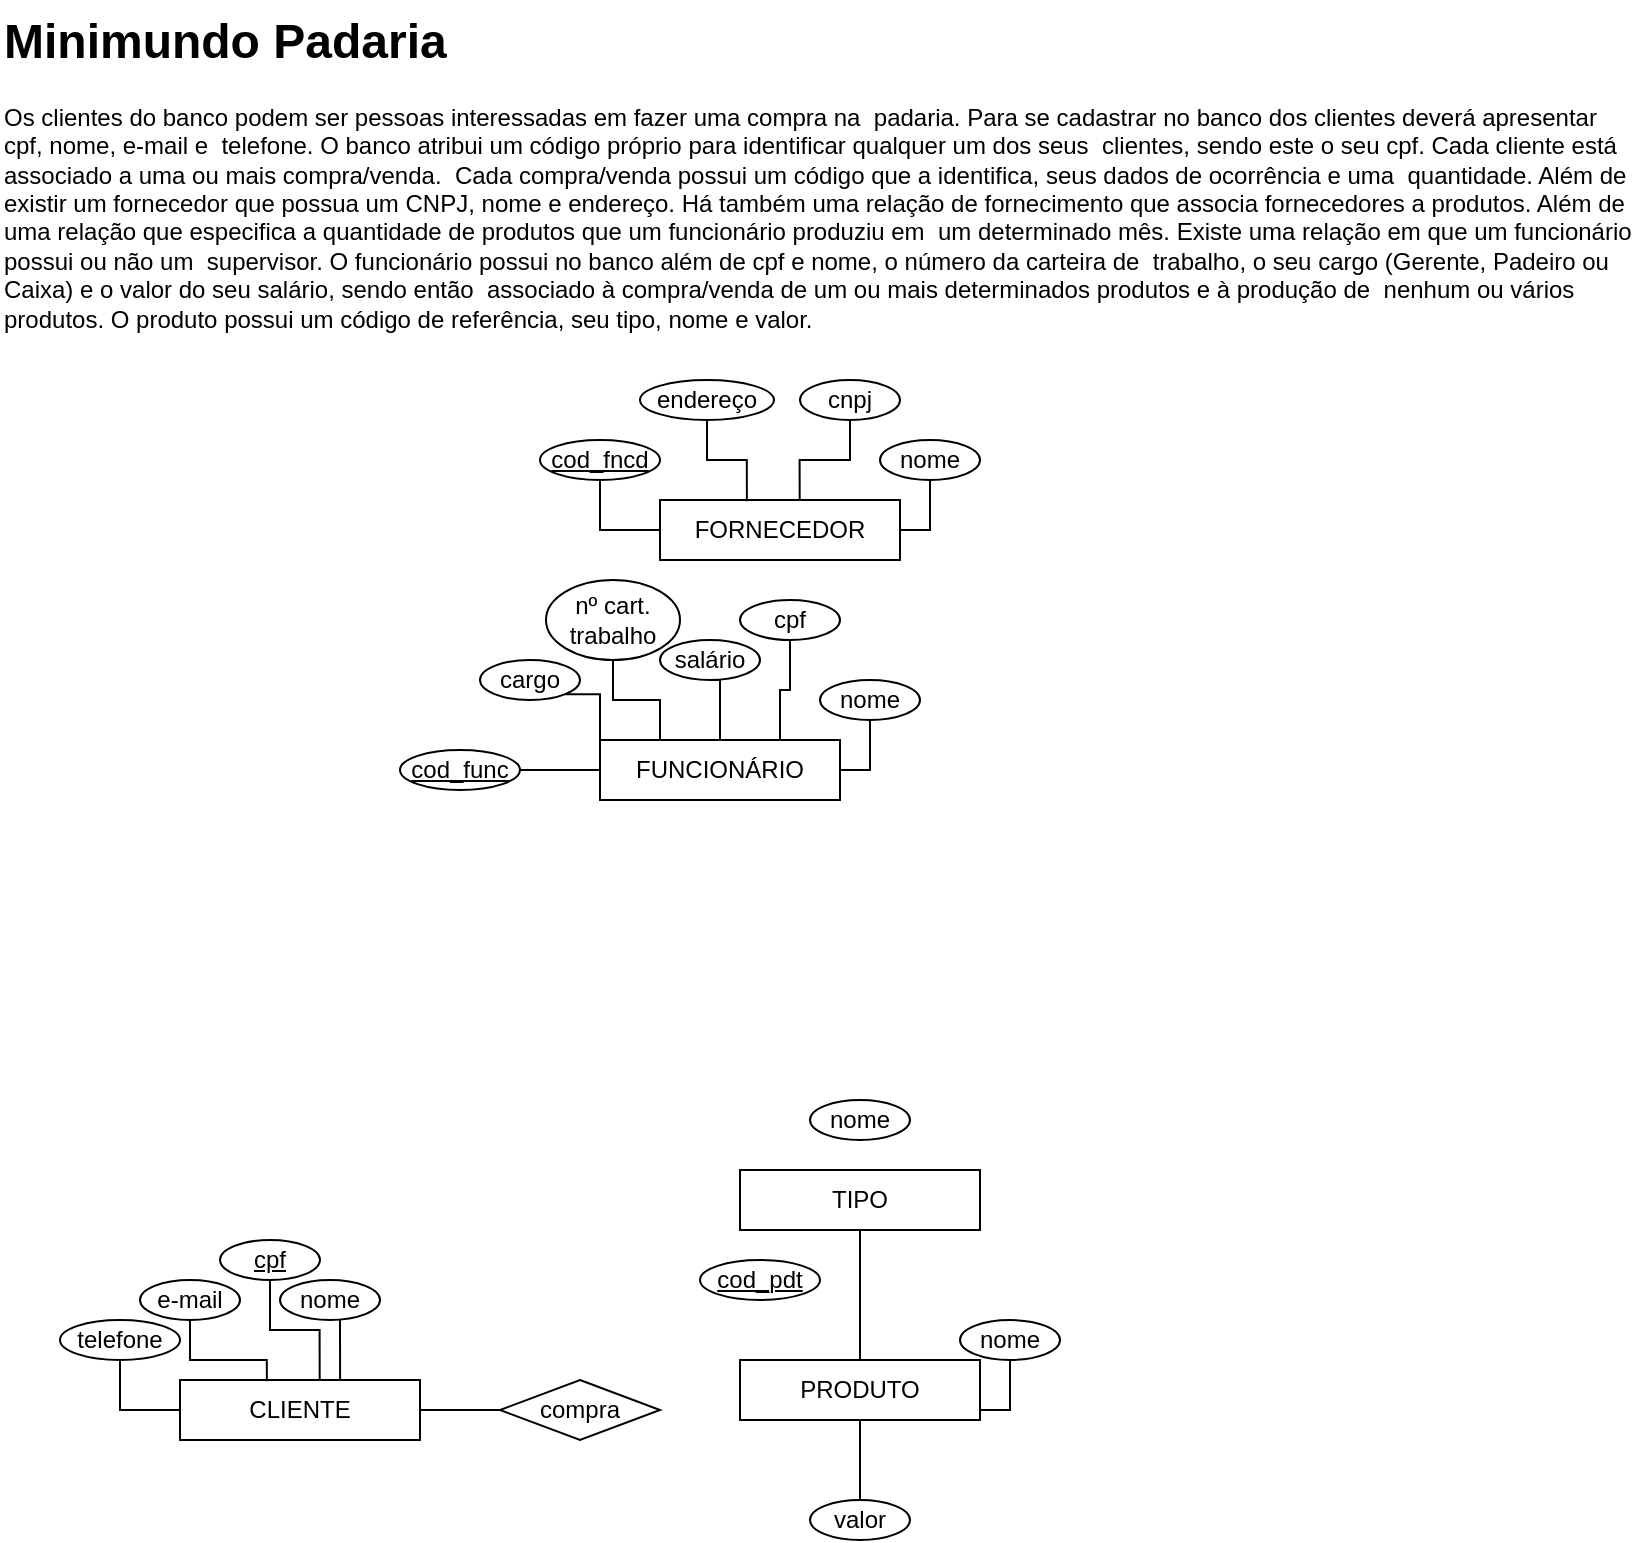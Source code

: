 <mxfile version="27.2.0">
  <diagram name="Página-1" id="KaieEYhAneBdvnFzcM9z">
    <mxGraphModel dx="1062" dy="570" grid="1" gridSize="10" guides="1" tooltips="1" connect="1" arrows="1" fold="1" page="1" pageScale="1" pageWidth="827" pageHeight="1169" math="0" shadow="0">
      <root>
        <mxCell id="0" />
        <mxCell id="1" parent="0" />
        <mxCell id="9pLMHtDcRqhob4lEy8aN-1" value="&lt;h1 style=&quot;margin-top: 0px;&quot;&gt;&lt;font style=&quot;vertical-align: inherit;&quot;&gt;&lt;font style=&quot;vertical-align: inherit;&quot;&gt;&lt;font style=&quot;vertical-align: inherit;&quot;&gt;&lt;font style=&quot;vertical-align: inherit;&quot;&gt;&lt;font style=&quot;vertical-align: inherit;&quot;&gt;&lt;font style=&quot;vertical-align: inherit;&quot;&gt;Minimundo Padaria&lt;/font&gt;&lt;/font&gt;&lt;/font&gt;&lt;/font&gt;&lt;/font&gt;&lt;/font&gt;&lt;/h1&gt;&lt;p&gt;&lt;font style=&quot;vertical-align: inherit;&quot;&gt;&lt;font style=&quot;vertical-align: inherit;&quot;&gt;&lt;font style=&quot;vertical-align: inherit;&quot;&gt;&lt;font style=&quot;vertical-align: inherit;&quot;&gt;&lt;font style=&quot;vertical-align: inherit;&quot;&gt;&lt;font style=&quot;vertical-align: inherit;&quot;&gt;Os clientes do banco podem ser pessoas interessadas em fazer uma compra na&amp;nbsp; &lt;/font&gt;&lt;/font&gt;&lt;/font&gt;&lt;/font&gt;&lt;font style=&quot;vertical-align: inherit;&quot;&gt;&lt;font style=&quot;vertical-align: inherit;&quot;&gt;&lt;font style=&quot;vertical-align: inherit;&quot;&gt;&lt;font style=&quot;vertical-align: inherit;&quot;&gt;padaria. Para se cadastrar no banco dos clientes deverá apresentar cpf, nome, e-mail e&amp;nbsp; &lt;/font&gt;&lt;/font&gt;&lt;/font&gt;&lt;/font&gt;&lt;font style=&quot;vertical-align: inherit;&quot;&gt;&lt;font style=&quot;vertical-align: inherit;&quot;&gt;&lt;font style=&quot;vertical-align: inherit;&quot;&gt;&lt;font style=&quot;vertical-align: inherit;&quot;&gt;telefone. O banco atribui um código próprio para identificar qualquer um dos seus&amp;nbsp; &lt;/font&gt;&lt;/font&gt;&lt;/font&gt;&lt;/font&gt;&lt;font style=&quot;vertical-align: inherit;&quot;&gt;&lt;font style=&quot;vertical-align: inherit;&quot;&gt;&lt;font style=&quot;vertical-align: inherit;&quot;&gt;&lt;font style=&quot;vertical-align: inherit;&quot;&gt;clientes, sendo este o seu cpf. Cada cliente está associado a uma ou mais compra/venda.&amp;nbsp; &lt;/font&gt;&lt;/font&gt;&lt;/font&gt;&lt;/font&gt;&lt;font style=&quot;vertical-align: inherit;&quot;&gt;&lt;font style=&quot;vertical-align: inherit;&quot;&gt;&lt;font style=&quot;vertical-align: inherit;&quot;&gt;&lt;font style=&quot;vertical-align: inherit;&quot;&gt;Cada compra/venda possui um código que a identifica, seus dados de ocorrência e uma&amp;nbsp; &lt;/font&gt;&lt;/font&gt;&lt;/font&gt;&lt;/font&gt;&lt;font style=&quot;vertical-align: inherit;&quot;&gt;&lt;font style=&quot;vertical-align: inherit;&quot;&gt;&lt;font style=&quot;vertical-align: inherit;&quot;&gt;&lt;font style=&quot;vertical-align: inherit;&quot;&gt;quantidade. Além de existir um fornecedor que possua um CNPJ, nome e endereço. Há também uma relação de fornecimento que associa fornecedores a produtos. Além de&amp;nbsp; &lt;/font&gt;&lt;/font&gt;&lt;/font&gt;&lt;/font&gt;&lt;font style=&quot;vertical-align: inherit;&quot;&gt;&lt;font style=&quot;vertical-align: inherit;&quot;&gt;&lt;font style=&quot;vertical-align: inherit;&quot;&gt;&lt;font style=&quot;vertical-align: inherit;&quot;&gt;uma relação que especifica a quantidade de produtos que um funcionário produziu em&amp;nbsp; &lt;/font&gt;&lt;/font&gt;&lt;/font&gt;&lt;/font&gt;&lt;font style=&quot;vertical-align: inherit;&quot;&gt;&lt;font style=&quot;vertical-align: inherit;&quot;&gt;&lt;font style=&quot;vertical-align: inherit;&quot;&gt;&lt;font style=&quot;vertical-align: inherit;&quot;&gt;um determinado mês. Existe uma relação em que um funcionário possui ou não um&amp;nbsp; &lt;/font&gt;&lt;/font&gt;&lt;/font&gt;&lt;/font&gt;&lt;font style=&quot;vertical-align: inherit;&quot;&gt;&lt;font style=&quot;vertical-align: inherit;&quot;&gt;&lt;font style=&quot;vertical-align: inherit;&quot;&gt;&lt;font style=&quot;vertical-align: inherit;&quot;&gt;supervisor. O funcionário possui no banco além de cpf e nome, o número da carteira de&amp;nbsp; &lt;/font&gt;&lt;/font&gt;&lt;/font&gt;&lt;/font&gt;&lt;font style=&quot;vertical-align: inherit;&quot;&gt;&lt;font style=&quot;vertical-align: inherit;&quot;&gt;&lt;font style=&quot;vertical-align: inherit;&quot;&gt;&lt;font style=&quot;vertical-align: inherit;&quot;&gt;trabalho, o seu cargo (Gerente, Padeiro ou Caixa) e o valor do seu salário, sendo então&amp;nbsp; &lt;/font&gt;&lt;/font&gt;&lt;/font&gt;&lt;/font&gt;&lt;font style=&quot;vertical-align: inherit;&quot;&gt;&lt;font style=&quot;vertical-align: inherit;&quot;&gt;&lt;font style=&quot;vertical-align: inherit;&quot;&gt;&lt;font style=&quot;vertical-align: inherit;&quot;&gt;associado à compra/venda de um ou mais determinados produtos e à produção de&amp;nbsp; &lt;/font&gt;&lt;/font&gt;&lt;/font&gt;&lt;/font&gt;&lt;font style=&quot;vertical-align: inherit;&quot;&gt;&lt;font style=&quot;vertical-align: inherit;&quot;&gt;&lt;font style=&quot;vertical-align: inherit;&quot;&gt;&lt;font style=&quot;vertical-align: inherit;&quot;&gt;nenhum ou vários produtos. O produto possui um código de referência, seu tipo, nome&amp;nbsp;&lt;/font&gt;&lt;/font&gt;&lt;/font&gt;&lt;/font&gt;&lt;font style=&quot;vertical-align: inherit;&quot;&gt;&lt;font style=&quot;vertical-align: inherit;&quot;&gt;&lt;font style=&quot;vertical-align: inherit;&quot;&gt;&lt;font style=&quot;vertical-align: inherit;&quot;&gt;e valor.&lt;/font&gt;&lt;/font&gt;&lt;/font&gt;&lt;/font&gt;&lt;/font&gt;&lt;/font&gt;&lt;/p&gt;" style="text;html=1;whiteSpace=wrap;overflow=hidden;rounded=0;" parent="1" vertex="1">
          <mxGeometry width="820" height="180" as="geometry" />
        </mxCell>
        <mxCell id="LkrAorh8IqJaZGIo29cx-1" value="&lt;font style=&quot;vertical-align: inherit;&quot;&gt;&lt;font style=&quot;vertical-align: inherit;&quot;&gt;CLIENTE&lt;/font&gt;&lt;/font&gt;" style="rounded=0;whiteSpace=wrap;html=1;" parent="1" vertex="1">
          <mxGeometry x="90" y="690" width="120" height="30" as="geometry" />
        </mxCell>
        <mxCell id="LkrAorh8IqJaZGIo29cx-2" value="&lt;u&gt;cpf&lt;/u&gt;" style="ellipse;whiteSpace=wrap;html=1;" parent="1" vertex="1">
          <mxGeometry x="110" y="620" width="50" height="20" as="geometry" />
        </mxCell>
        <mxCell id="LkrAorh8IqJaZGIo29cx-5" value="e-mail" style="ellipse;whiteSpace=wrap;html=1;" parent="1" vertex="1">
          <mxGeometry x="70" y="640" width="50" height="20" as="geometry" />
        </mxCell>
        <mxCell id="LkrAorh8IqJaZGIo29cx-6" value="telefone" style="ellipse;whiteSpace=wrap;html=1;" parent="1" vertex="1">
          <mxGeometry x="30" y="660" width="60" height="20" as="geometry" />
        </mxCell>
        <mxCell id="LkrAorh8IqJaZGIo29cx-8" style="edgeStyle=orthogonalEdgeStyle;rounded=0;orthogonalLoop=1;jettySize=auto;html=1;exitX=0.5;exitY=1;exitDx=0;exitDy=0;entryX=0;entryY=0.5;entryDx=0;entryDy=0;endArrow=none;startFill=0;" parent="1" source="LkrAorh8IqJaZGIo29cx-6" target="LkrAorh8IqJaZGIo29cx-1" edge="1">
          <mxGeometry relative="1" as="geometry">
            <mxPoint x="45" y="695" as="sourcePoint" />
            <mxPoint x="75" y="720" as="targetPoint" />
            <Array as="points">
              <mxPoint x="60" y="705" />
            </Array>
          </mxGeometry>
        </mxCell>
        <mxCell id="LkrAorh8IqJaZGIo29cx-10" style="edgeStyle=orthogonalEdgeStyle;rounded=0;orthogonalLoop=1;jettySize=auto;html=1;exitX=0.5;exitY=1;exitDx=0;exitDy=0;entryX=0.362;entryY=0.02;entryDx=0;entryDy=0;entryPerimeter=0;endArrow=none;startFill=0;" parent="1" source="LkrAorh8IqJaZGIo29cx-5" target="LkrAorh8IqJaZGIo29cx-1" edge="1">
          <mxGeometry relative="1" as="geometry" />
        </mxCell>
        <mxCell id="LkrAorh8IqJaZGIo29cx-11" style="edgeStyle=orthogonalEdgeStyle;rounded=0;orthogonalLoop=1;jettySize=auto;html=1;exitX=0.5;exitY=1;exitDx=0;exitDy=0;entryX=0.582;entryY=0.007;entryDx=0;entryDy=0;entryPerimeter=0;endArrow=none;startFill=0;" parent="1" source="LkrAorh8IqJaZGIo29cx-2" target="LkrAorh8IqJaZGIo29cx-1" edge="1">
          <mxGeometry relative="1" as="geometry" />
        </mxCell>
        <mxCell id="LkrAorh8IqJaZGIo29cx-13" value="&lt;font style=&quot;vertical-align: inherit;&quot;&gt;&lt;font style=&quot;vertical-align: inherit;&quot;&gt;FORNECEDOR&lt;/font&gt;&lt;/font&gt;" style="rounded=0;whiteSpace=wrap;html=1;" parent="1" vertex="1">
          <mxGeometry x="330" y="250" width="120" height="30" as="geometry" />
        </mxCell>
        <mxCell id="LkrAorh8IqJaZGIo29cx-14" value="cnpj" style="ellipse;whiteSpace=wrap;html=1;" parent="1" vertex="1">
          <mxGeometry x="400" y="190" width="50" height="20" as="geometry" />
        </mxCell>
        <mxCell id="LkrAorh8IqJaZGIo29cx-15" style="edgeStyle=orthogonalEdgeStyle;rounded=0;orthogonalLoop=1;jettySize=auto;html=1;exitX=0.5;exitY=1;exitDx=0;exitDy=0;entryX=1;entryY=0.5;entryDx=0;entryDy=0;endArrow=none;startFill=0;" parent="1" source="LkrAorh8IqJaZGIo29cx-16" target="LkrAorh8IqJaZGIo29cx-13" edge="1">
          <mxGeometry relative="1" as="geometry">
            <Array as="points">
              <mxPoint x="465" y="265" />
            </Array>
          </mxGeometry>
        </mxCell>
        <mxCell id="LkrAorh8IqJaZGIo29cx-16" value="nome" style="ellipse;whiteSpace=wrap;html=1;" parent="1" vertex="1">
          <mxGeometry x="440" y="220" width="50" height="20" as="geometry" />
        </mxCell>
        <mxCell id="LkrAorh8IqJaZGIo29cx-17" value="endereço" style="ellipse;whiteSpace=wrap;html=1;" parent="1" vertex="1">
          <mxGeometry x="320" y="190" width="67" height="20" as="geometry" />
        </mxCell>
        <mxCell id="LkrAorh8IqJaZGIo29cx-18" value="&lt;u&gt;cod_fncd&lt;/u&gt;" style="ellipse;whiteSpace=wrap;html=1;" parent="1" vertex="1">
          <mxGeometry x="270" y="220" width="60" height="20" as="geometry" />
        </mxCell>
        <mxCell id="LkrAorh8IqJaZGIo29cx-19" style="edgeStyle=orthogonalEdgeStyle;rounded=0;orthogonalLoop=1;jettySize=auto;html=1;exitX=0.5;exitY=1;exitDx=0;exitDy=0;entryX=0;entryY=0.5;entryDx=0;entryDy=0;endArrow=none;startFill=0;" parent="1" source="LkrAorh8IqJaZGIo29cx-18" target="LkrAorh8IqJaZGIo29cx-13" edge="1">
          <mxGeometry relative="1" as="geometry">
            <mxPoint x="285" y="255" as="sourcePoint" />
            <mxPoint x="315" y="280" as="targetPoint" />
            <Array as="points">
              <mxPoint x="300" y="265" />
            </Array>
          </mxGeometry>
        </mxCell>
        <mxCell id="LkrAorh8IqJaZGIo29cx-20" style="edgeStyle=orthogonalEdgeStyle;rounded=0;orthogonalLoop=1;jettySize=auto;html=1;exitX=0.5;exitY=1;exitDx=0;exitDy=0;entryX=0.362;entryY=0.02;entryDx=0;entryDy=0;entryPerimeter=0;endArrow=none;startFill=0;" parent="1" source="LkrAorh8IqJaZGIo29cx-17" target="LkrAorh8IqJaZGIo29cx-13" edge="1">
          <mxGeometry relative="1" as="geometry" />
        </mxCell>
        <mxCell id="LkrAorh8IqJaZGIo29cx-21" style="edgeStyle=orthogonalEdgeStyle;rounded=0;orthogonalLoop=1;jettySize=auto;html=1;exitX=0.5;exitY=1;exitDx=0;exitDy=0;entryX=0.582;entryY=0.007;entryDx=0;entryDy=0;entryPerimeter=0;endArrow=none;startFill=0;" parent="1" source="LkrAorh8IqJaZGIo29cx-14" target="LkrAorh8IqJaZGIo29cx-13" edge="1">
          <mxGeometry relative="1" as="geometry" />
        </mxCell>
        <mxCell id="LkrAorh8IqJaZGIo29cx-38" style="edgeStyle=orthogonalEdgeStyle;rounded=0;orthogonalLoop=1;jettySize=auto;html=1;exitX=0.5;exitY=0;exitDx=0;exitDy=0;entryX=0.5;entryY=1;entryDx=0;entryDy=0;endArrow=none;startFill=0;" parent="1" source="LkrAorh8IqJaZGIo29cx-22" target="LkrAorh8IqJaZGIo29cx-32" edge="1">
          <mxGeometry relative="1" as="geometry" />
        </mxCell>
        <mxCell id="LkrAorh8IqJaZGIo29cx-22" value="&lt;font style=&quot;vertical-align: inherit;&quot;&gt;&lt;font style=&quot;vertical-align: inherit;&quot;&gt;PRODUTO&lt;/font&gt;&lt;/font&gt;" style="rounded=0;whiteSpace=wrap;html=1;" parent="1" vertex="1">
          <mxGeometry x="370" y="680" width="120" height="30" as="geometry" />
        </mxCell>
        <mxCell id="LkrAorh8IqJaZGIo29cx-23" value="valor" style="ellipse;whiteSpace=wrap;html=1;" parent="1" vertex="1">
          <mxGeometry x="405" y="750" width="50" height="20" as="geometry" />
        </mxCell>
        <mxCell id="LkrAorh8IqJaZGIo29cx-24" style="edgeStyle=orthogonalEdgeStyle;rounded=0;orthogonalLoop=1;jettySize=auto;html=1;exitX=0.5;exitY=1;exitDx=0;exitDy=0;entryX=1;entryY=0.5;entryDx=0;entryDy=0;endArrow=none;startFill=0;" parent="1" source="LkrAorh8IqJaZGIo29cx-25" target="LkrAorh8IqJaZGIo29cx-22" edge="1">
          <mxGeometry relative="1" as="geometry">
            <Array as="points">
              <mxPoint x="505" y="705" />
            </Array>
          </mxGeometry>
        </mxCell>
        <mxCell id="LkrAorh8IqJaZGIo29cx-25" value="nome" style="ellipse;whiteSpace=wrap;html=1;" parent="1" vertex="1">
          <mxGeometry x="480" y="660" width="50" height="20" as="geometry" />
        </mxCell>
        <mxCell id="LkrAorh8IqJaZGIo29cx-27" value="&lt;u&gt;cod_pdt&lt;/u&gt;" style="ellipse;whiteSpace=wrap;html=1;" parent="1" vertex="1">
          <mxGeometry x="350" y="630" width="60" height="20" as="geometry" />
        </mxCell>
        <mxCell id="LkrAorh8IqJaZGIo29cx-30" style="edgeStyle=orthogonalEdgeStyle;rounded=0;orthogonalLoop=1;jettySize=auto;html=1;exitX=0.5;exitY=0;exitDx=0;exitDy=0;entryX=0.5;entryY=1;entryDx=0;entryDy=0;endArrow=none;startFill=0;" parent="1" source="LkrAorh8IqJaZGIo29cx-23" target="LkrAorh8IqJaZGIo29cx-22" edge="1">
          <mxGeometry relative="1" as="geometry" />
        </mxCell>
        <mxCell id="LkrAorh8IqJaZGIo29cx-32" value="TIPO" style="rounded=0;whiteSpace=wrap;html=1;" parent="1" vertex="1">
          <mxGeometry x="370" y="585" width="120" height="30" as="geometry" />
        </mxCell>
        <mxCell id="LkrAorh8IqJaZGIo29cx-35" value="nome" style="ellipse;whiteSpace=wrap;html=1;" parent="1" vertex="1">
          <mxGeometry x="405" y="550" width="50" height="20" as="geometry" />
        </mxCell>
        <mxCell id="LkrAorh8IqJaZGIo29cx-39" value="FUNCIONÁRIO" style="rounded=0;whiteSpace=wrap;html=1;" parent="1" vertex="1">
          <mxGeometry x="300" y="370" width="120" height="30" as="geometry" />
        </mxCell>
        <mxCell id="LkrAorh8IqJaZGIo29cx-40" value="cpf" style="ellipse;whiteSpace=wrap;html=1;" parent="1" vertex="1">
          <mxGeometry x="370" y="300" width="50" height="20" as="geometry" />
        </mxCell>
        <mxCell id="LkrAorh8IqJaZGIo29cx-41" style="edgeStyle=orthogonalEdgeStyle;rounded=0;orthogonalLoop=1;jettySize=auto;html=1;exitX=0.5;exitY=1;exitDx=0;exitDy=0;entryX=1;entryY=0.5;entryDx=0;entryDy=0;endArrow=none;startFill=0;" parent="1" source="LkrAorh8IqJaZGIo29cx-42" target="LkrAorh8IqJaZGIo29cx-39" edge="1">
          <mxGeometry relative="1" as="geometry">
            <Array as="points">
              <mxPoint x="435" y="385" />
            </Array>
          </mxGeometry>
        </mxCell>
        <mxCell id="LkrAorh8IqJaZGIo29cx-42" value="nome" style="ellipse;whiteSpace=wrap;html=1;" parent="1" vertex="1">
          <mxGeometry x="410" y="340" width="50" height="20" as="geometry" />
        </mxCell>
        <mxCell id="LkrAorh8IqJaZGIo29cx-52" style="edgeStyle=orthogonalEdgeStyle;rounded=0;orthogonalLoop=1;jettySize=auto;html=1;exitX=0.5;exitY=1;exitDx=0;exitDy=0;entryX=0.25;entryY=0;entryDx=0;entryDy=0;startArrow=none;startFill=0;endArrow=none;" parent="1" source="LkrAorh8IqJaZGIo29cx-43" target="LkrAorh8IqJaZGIo29cx-39" edge="1">
          <mxGeometry relative="1" as="geometry" />
        </mxCell>
        <mxCell id="LkrAorh8IqJaZGIo29cx-43" value="nº cart. trabalho" style="ellipse;whiteSpace=wrap;html=1;" parent="1" vertex="1">
          <mxGeometry x="273" y="290" width="67" height="40" as="geometry" />
        </mxCell>
        <mxCell id="LkrAorh8IqJaZGIo29cx-44" value="&lt;u&gt;cod_func&lt;/u&gt;" style="ellipse;whiteSpace=wrap;html=1;" parent="1" vertex="1">
          <mxGeometry x="200" y="375" width="60" height="20" as="geometry" />
        </mxCell>
        <mxCell id="LkrAorh8IqJaZGIo29cx-45" style="edgeStyle=orthogonalEdgeStyle;rounded=0;orthogonalLoop=1;jettySize=auto;html=1;exitX=1;exitY=0.5;exitDx=0;exitDy=0;entryX=0;entryY=0.5;entryDx=0;entryDy=0;endArrow=none;startFill=0;" parent="1" source="LkrAorh8IqJaZGIo29cx-44" target="LkrAorh8IqJaZGIo29cx-39" edge="1">
          <mxGeometry relative="1" as="geometry">
            <mxPoint x="255" y="375" as="sourcePoint" />
            <mxPoint x="285" y="400" as="targetPoint" />
            <Array as="points" />
          </mxGeometry>
        </mxCell>
        <mxCell id="LkrAorh8IqJaZGIo29cx-47" style="edgeStyle=orthogonalEdgeStyle;rounded=0;orthogonalLoop=1;jettySize=auto;html=1;exitX=0.5;exitY=1;exitDx=0;exitDy=0;entryX=0.75;entryY=0;entryDx=0;entryDy=0;endArrow=none;startFill=0;" parent="1" source="LkrAorh8IqJaZGIo29cx-40" target="LkrAorh8IqJaZGIo29cx-39" edge="1">
          <mxGeometry relative="1" as="geometry" />
        </mxCell>
        <mxCell id="LkrAorh8IqJaZGIo29cx-50" style="edgeStyle=orthogonalEdgeStyle;rounded=0;orthogonalLoop=1;jettySize=auto;html=1;exitX=1;exitY=1;exitDx=0;exitDy=0;entryX=0;entryY=0;entryDx=0;entryDy=0;endArrow=none;startFill=0;" parent="1" source="LkrAorh8IqJaZGIo29cx-48" target="LkrAorh8IqJaZGIo29cx-39" edge="1">
          <mxGeometry relative="1" as="geometry" />
        </mxCell>
        <mxCell id="LkrAorh8IqJaZGIo29cx-48" value="cargo" style="ellipse;whiteSpace=wrap;html=1;" parent="1" vertex="1">
          <mxGeometry x="240" y="330" width="50" height="20" as="geometry" />
        </mxCell>
        <mxCell id="LkrAorh8IqJaZGIo29cx-51" style="edgeStyle=orthogonalEdgeStyle;rounded=0;orthogonalLoop=1;jettySize=auto;html=1;exitX=0.5;exitY=1;exitDx=0;exitDy=0;entryX=0.5;entryY=0;entryDx=0;entryDy=0;endArrow=none;startFill=0;" parent="1" source="LkrAorh8IqJaZGIo29cx-49" target="LkrAorh8IqJaZGIo29cx-39" edge="1">
          <mxGeometry relative="1" as="geometry" />
        </mxCell>
        <mxCell id="LkrAorh8IqJaZGIo29cx-49" value="salário" style="ellipse;whiteSpace=wrap;html=1;" parent="1" vertex="1">
          <mxGeometry x="330" y="320" width="50" height="20" as="geometry" />
        </mxCell>
        <mxCell id="LkrAorh8IqJaZGIo29cx-3" value="nome" style="ellipse;whiteSpace=wrap;html=1;" parent="1" vertex="1">
          <mxGeometry x="140" y="640" width="50" height="20" as="geometry" />
        </mxCell>
        <mxCell id="oxa5PcbjymrNOYnTPuk2-2" value="" style="endArrow=none;html=1;rounded=0;fontSize=12;startSize=8;endSize=8;curved=1;entryX=0.6;entryY=1;entryDx=0;entryDy=0;entryPerimeter=0;exitX=0.667;exitY=0;exitDx=0;exitDy=0;exitPerimeter=0;" parent="1" source="LkrAorh8IqJaZGIo29cx-1" target="LkrAorh8IqJaZGIo29cx-3" edge="1">
          <mxGeometry width="50" height="50" relative="1" as="geometry">
            <mxPoint x="150" y="690" as="sourcePoint" />
            <mxPoint x="200" y="640" as="targetPoint" />
          </mxGeometry>
        </mxCell>
        <mxCell id="oxa5PcbjymrNOYnTPuk2-3" value="compra" style="rhombus;whiteSpace=wrap;html=1;" parent="1" vertex="1">
          <mxGeometry x="250" y="690" width="80" height="30" as="geometry" />
        </mxCell>
        <mxCell id="oxa5PcbjymrNOYnTPuk2-4" value="" style="endArrow=none;html=1;rounded=0;fontSize=12;startSize=8;endSize=8;curved=1;exitX=1;exitY=0.5;exitDx=0;exitDy=0;entryX=0;entryY=0.5;entryDx=0;entryDy=0;" parent="1" source="LkrAorh8IqJaZGIo29cx-1" target="oxa5PcbjymrNOYnTPuk2-3" edge="1">
          <mxGeometry width="50" height="50" relative="1" as="geometry">
            <mxPoint x="210" y="730" as="sourcePoint" />
            <mxPoint x="260" y="680" as="targetPoint" />
          </mxGeometry>
        </mxCell>
      </root>
    </mxGraphModel>
  </diagram>
</mxfile>
